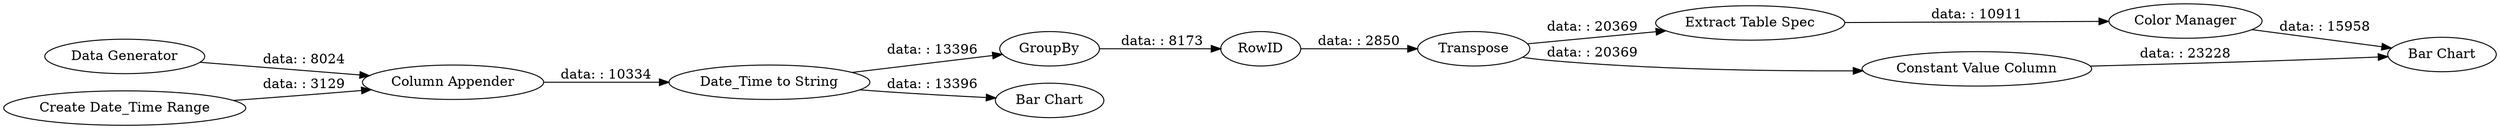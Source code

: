 digraph {
	"7198701421487400015_10" [label=RowID]
	"7198701421487400015_6" [label=GroupBy]
	"7198701421487400015_5" [label="Date_Time to String"]
	"7198701421487400015_3" [label="Column Appender"]
	"7198701421487400015_9" [label="Extract Table Spec"]
	"7198701421487400015_4" [label="Bar Chart"]
	"7198701421487400015_8" [label="Color Manager"]
	"7198701421487400015_7" [label=Transpose]
	"7198701421487400015_11" [label="Bar Chart"]
	"7198701421487400015_1" [label="Data Generator"]
	"7198701421487400015_12" [label="Constant Value Column"]
	"7198701421487400015_2" [label="Create Date_Time Range"]
	"7198701421487400015_7" -> "7198701421487400015_9" [label="data: : 20369"]
	"7198701421487400015_3" -> "7198701421487400015_5" [label="data: : 10334"]
	"7198701421487400015_5" -> "7198701421487400015_4" [label="data: : 13396"]
	"7198701421487400015_7" -> "7198701421487400015_12" [label="data: : 20369"]
	"7198701421487400015_5" -> "7198701421487400015_6" [label="data: : 13396"]
	"7198701421487400015_8" -> "7198701421487400015_11" [label="data: : 15958"]
	"7198701421487400015_10" -> "7198701421487400015_7" [label="data: : 2850"]
	"7198701421487400015_2" -> "7198701421487400015_3" [label="data: : 3129"]
	"7198701421487400015_1" -> "7198701421487400015_3" [label="data: : 8024"]
	"7198701421487400015_6" -> "7198701421487400015_10" [label="data: : 8173"]
	"7198701421487400015_9" -> "7198701421487400015_8" [label="data: : 10911"]
	"7198701421487400015_12" -> "7198701421487400015_11" [label="data: : 23228"]
	rankdir=LR
}

